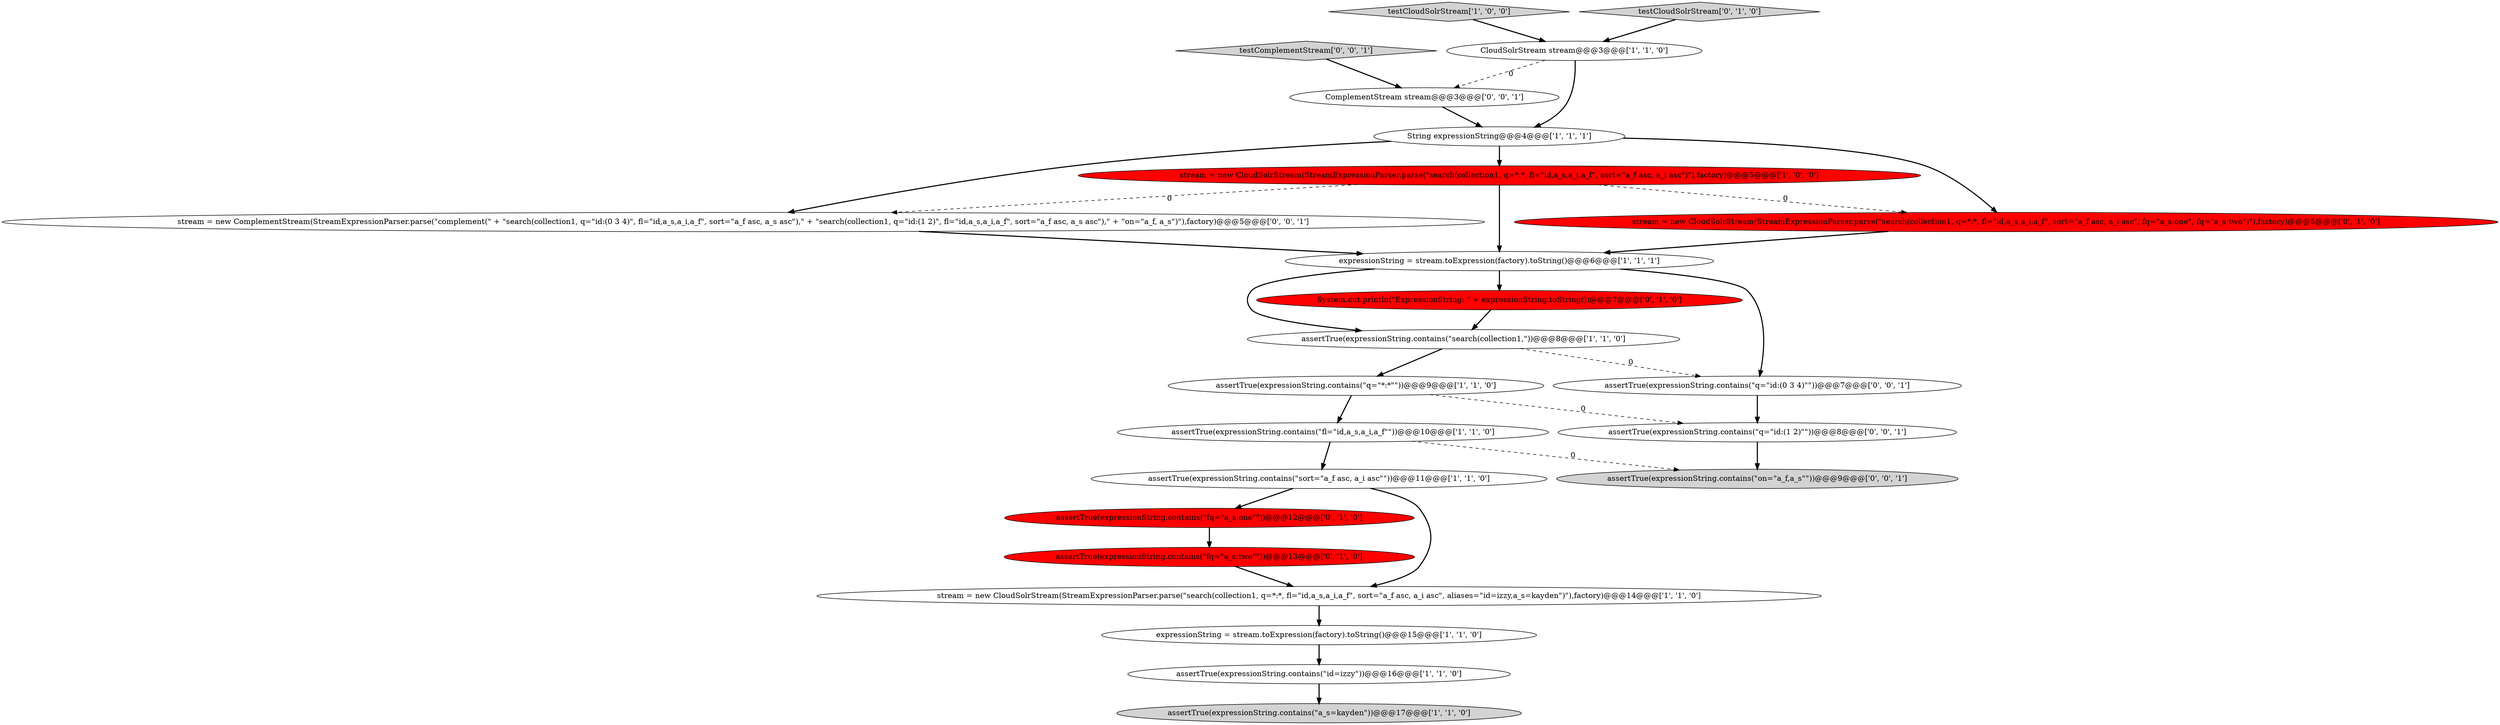 digraph {
9 [style = filled, label = "assertTrue(expressionString.contains(\"id=izzy\"))@@@16@@@['1', '1', '0']", fillcolor = white, shape = ellipse image = "AAA0AAABBB1BBB"];
21 [style = filled, label = "assertTrue(expressionString.contains(\"q=\"id:(1 2)\"\"))@@@8@@@['0', '0', '1']", fillcolor = white, shape = ellipse image = "AAA0AAABBB3BBB"];
18 [style = filled, label = "testComplementStream['0', '0', '1']", fillcolor = lightgray, shape = diamond image = "AAA0AAABBB3BBB"];
15 [style = filled, label = "assertTrue(expressionString.contains(\"fq=\"a_s:two\"\"))@@@13@@@['0', '1', '0']", fillcolor = red, shape = ellipse image = "AAA1AAABBB2BBB"];
12 [style = filled, label = "expressionString = stream.toExpression(factory).toString()@@@15@@@['1', '1', '0']", fillcolor = white, shape = ellipse image = "AAA0AAABBB1BBB"];
19 [style = filled, label = "stream = new ComplementStream(StreamExpressionParser.parse(\"complement(\" + \"search(collection1, q=\"id:(0 3 4)\", fl=\"id,a_s,a_i,a_f\", sort=\"a_f asc, a_s asc\"),\" + \"search(collection1, q=\"id:(1 2)\", fl=\"id,a_s,a_i,a_f\", sort=\"a_f asc, a_s asc\"),\" + \"on=\"a_f, a_s\")\"),factory)@@@5@@@['0', '0', '1']", fillcolor = white, shape = ellipse image = "AAA0AAABBB3BBB"];
11 [style = filled, label = "assertTrue(expressionString.contains(\"q=\"*:*\"\"))@@@9@@@['1', '1', '0']", fillcolor = white, shape = ellipse image = "AAA0AAABBB1BBB"];
20 [style = filled, label = "ComplementStream stream@@@3@@@['0', '0', '1']", fillcolor = white, shape = ellipse image = "AAA0AAABBB3BBB"];
23 [style = filled, label = "assertTrue(expressionString.contains(\"on=\"a_f,a_s\"\"))@@@9@@@['0', '0', '1']", fillcolor = lightgray, shape = ellipse image = "AAA0AAABBB3BBB"];
16 [style = filled, label = "assertTrue(expressionString.contains(\"fq=\"a_s:one\"\"))@@@12@@@['0', '1', '0']", fillcolor = red, shape = ellipse image = "AAA1AAABBB2BBB"];
7 [style = filled, label = "expressionString = stream.toExpression(factory).toString()@@@6@@@['1', '1', '1']", fillcolor = white, shape = ellipse image = "AAA0AAABBB1BBB"];
6 [style = filled, label = "String expressionString@@@4@@@['1', '1', '1']", fillcolor = white, shape = ellipse image = "AAA0AAABBB1BBB"];
8 [style = filled, label = "assertTrue(expressionString.contains(\"search(collection1,\"))@@@8@@@['1', '1', '0']", fillcolor = white, shape = ellipse image = "AAA0AAABBB1BBB"];
4 [style = filled, label = "testCloudSolrStream['1', '0', '0']", fillcolor = lightgray, shape = diamond image = "AAA0AAABBB1BBB"];
2 [style = filled, label = "stream = new CloudSolrStream(StreamExpressionParser.parse(\"search(collection1, q=*:*, fl=\"id,a_s,a_i,a_f\", sort=\"a_f asc, a_i asc\", aliases=\"id=izzy,a_s=kayden\")\"),factory)@@@14@@@['1', '1', '0']", fillcolor = white, shape = ellipse image = "AAA0AAABBB1BBB"];
10 [style = filled, label = "assertTrue(expressionString.contains(\"fl=\"id,a_s,a_i,a_f\"\"))@@@10@@@['1', '1', '0']", fillcolor = white, shape = ellipse image = "AAA0AAABBB1BBB"];
13 [style = filled, label = "stream = new CloudSolrStream(StreamExpressionParser.parse(\"search(collection1, q=*:*, fl=\"id,a_s,a_i,a_f\", sort=\"a_f asc, a_i asc\", fq=\"a_s:one\", fq=\"a_s:two\")\"),factory)@@@5@@@['0', '1', '0']", fillcolor = red, shape = ellipse image = "AAA1AAABBB2BBB"];
17 [style = filled, label = "testCloudSolrStream['0', '1', '0']", fillcolor = lightgray, shape = diamond image = "AAA0AAABBB2BBB"];
1 [style = filled, label = "CloudSolrStream stream@@@3@@@['1', '1', '0']", fillcolor = white, shape = ellipse image = "AAA0AAABBB1BBB"];
14 [style = filled, label = "System.out.println(\"ExpressionString: \" + expressionString.toString())@@@7@@@['0', '1', '0']", fillcolor = red, shape = ellipse image = "AAA1AAABBB2BBB"];
22 [style = filled, label = "assertTrue(expressionString.contains(\"q=\"id:(0 3 4)\"\"))@@@7@@@['0', '0', '1']", fillcolor = white, shape = ellipse image = "AAA0AAABBB3BBB"];
0 [style = filled, label = "stream = new CloudSolrStream(StreamExpressionParser.parse(\"search(collection1, q=*:*, fl=\"id,a_s,a_i,a_f\", sort=\"a_f asc, a_i asc\")\"),factory)@@@5@@@['1', '0', '0']", fillcolor = red, shape = ellipse image = "AAA1AAABBB1BBB"];
3 [style = filled, label = "assertTrue(expressionString.contains(\"sort=\"a_f asc, a_i asc\"\"))@@@11@@@['1', '1', '0']", fillcolor = white, shape = ellipse image = "AAA0AAABBB1BBB"];
5 [style = filled, label = "assertTrue(expressionString.contains(\"a_s=kayden\"))@@@17@@@['1', '1', '0']", fillcolor = lightgray, shape = ellipse image = "AAA0AAABBB1BBB"];
16->15 [style = bold, label=""];
15->2 [style = bold, label=""];
17->1 [style = bold, label=""];
0->19 [style = dashed, label="0"];
22->21 [style = bold, label=""];
10->3 [style = bold, label=""];
6->0 [style = bold, label=""];
6->19 [style = bold, label=""];
20->6 [style = bold, label=""];
3->16 [style = bold, label=""];
7->8 [style = bold, label=""];
12->9 [style = bold, label=""];
2->12 [style = bold, label=""];
0->7 [style = bold, label=""];
7->14 [style = bold, label=""];
1->20 [style = dashed, label="0"];
8->22 [style = dashed, label="0"];
7->22 [style = bold, label=""];
18->20 [style = bold, label=""];
1->6 [style = bold, label=""];
3->2 [style = bold, label=""];
11->10 [style = bold, label=""];
13->7 [style = bold, label=""];
6->13 [style = bold, label=""];
0->13 [style = dashed, label="0"];
9->5 [style = bold, label=""];
4->1 [style = bold, label=""];
14->8 [style = bold, label=""];
8->11 [style = bold, label=""];
19->7 [style = bold, label=""];
10->23 [style = dashed, label="0"];
21->23 [style = bold, label=""];
11->21 [style = dashed, label="0"];
}
